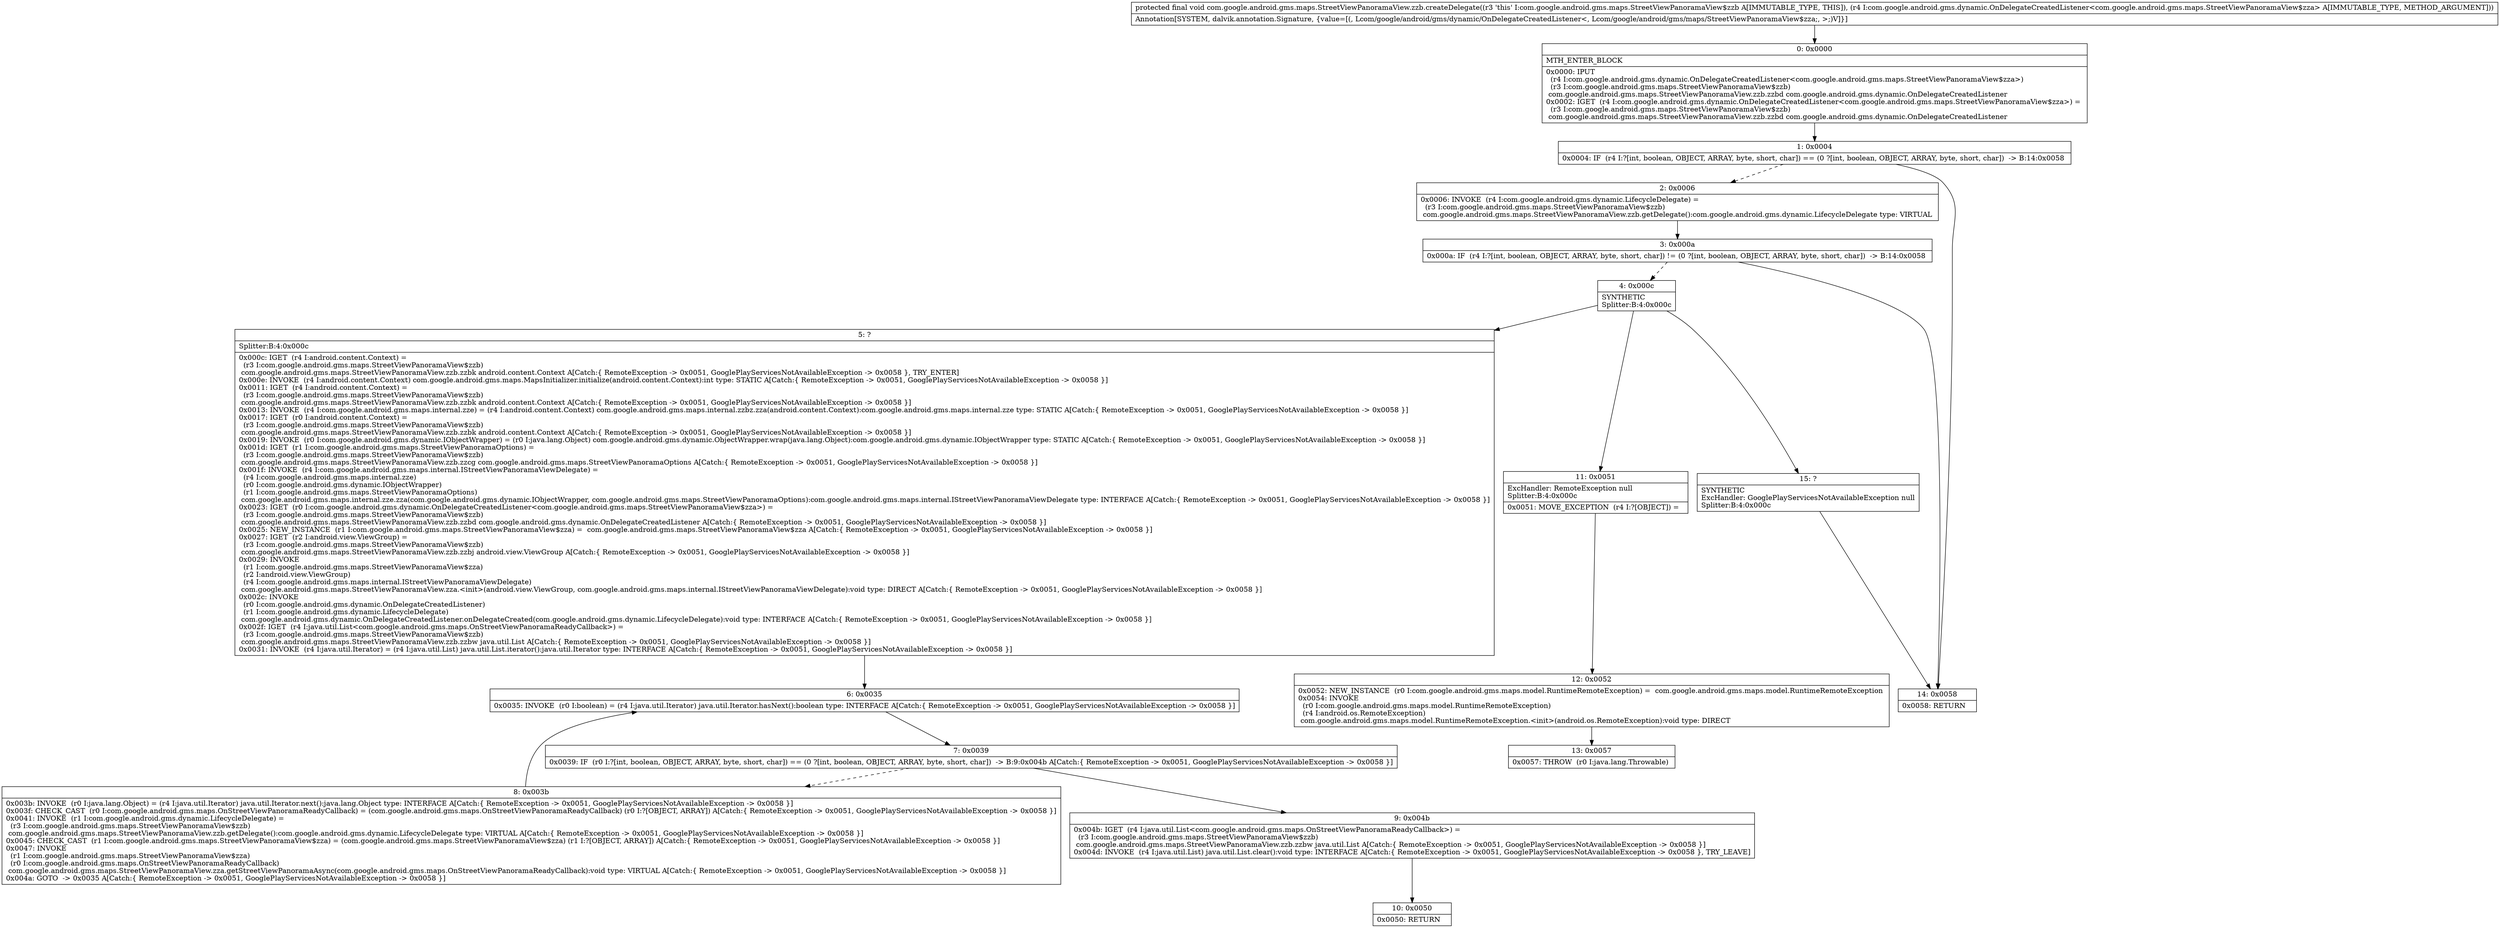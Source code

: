 digraph "CFG forcom.google.android.gms.maps.StreetViewPanoramaView.zzb.createDelegate(Lcom\/google\/android\/gms\/dynamic\/OnDelegateCreatedListener;)V" {
Node_0 [shape=record,label="{0\:\ 0x0000|MTH_ENTER_BLOCK\l|0x0000: IPUT  \l  (r4 I:com.google.android.gms.dynamic.OnDelegateCreatedListener\<com.google.android.gms.maps.StreetViewPanoramaView$zza\>)\l  (r3 I:com.google.android.gms.maps.StreetViewPanoramaView$zzb)\l com.google.android.gms.maps.StreetViewPanoramaView.zzb.zzbd com.google.android.gms.dynamic.OnDelegateCreatedListener \l0x0002: IGET  (r4 I:com.google.android.gms.dynamic.OnDelegateCreatedListener\<com.google.android.gms.maps.StreetViewPanoramaView$zza\>) = \l  (r3 I:com.google.android.gms.maps.StreetViewPanoramaView$zzb)\l com.google.android.gms.maps.StreetViewPanoramaView.zzb.zzbd com.google.android.gms.dynamic.OnDelegateCreatedListener \l}"];
Node_1 [shape=record,label="{1\:\ 0x0004|0x0004: IF  (r4 I:?[int, boolean, OBJECT, ARRAY, byte, short, char]) == (0 ?[int, boolean, OBJECT, ARRAY, byte, short, char])  \-\> B:14:0x0058 \l}"];
Node_2 [shape=record,label="{2\:\ 0x0006|0x0006: INVOKE  (r4 I:com.google.android.gms.dynamic.LifecycleDelegate) = \l  (r3 I:com.google.android.gms.maps.StreetViewPanoramaView$zzb)\l com.google.android.gms.maps.StreetViewPanoramaView.zzb.getDelegate():com.google.android.gms.dynamic.LifecycleDelegate type: VIRTUAL \l}"];
Node_3 [shape=record,label="{3\:\ 0x000a|0x000a: IF  (r4 I:?[int, boolean, OBJECT, ARRAY, byte, short, char]) != (0 ?[int, boolean, OBJECT, ARRAY, byte, short, char])  \-\> B:14:0x0058 \l}"];
Node_4 [shape=record,label="{4\:\ 0x000c|SYNTHETIC\lSplitter:B:4:0x000c\l}"];
Node_5 [shape=record,label="{5\:\ ?|Splitter:B:4:0x000c\l|0x000c: IGET  (r4 I:android.content.Context) = \l  (r3 I:com.google.android.gms.maps.StreetViewPanoramaView$zzb)\l com.google.android.gms.maps.StreetViewPanoramaView.zzb.zzbk android.content.Context A[Catch:\{ RemoteException \-\> 0x0051, GooglePlayServicesNotAvailableException \-\> 0x0058 \}, TRY_ENTER]\l0x000e: INVOKE  (r4 I:android.content.Context) com.google.android.gms.maps.MapsInitializer.initialize(android.content.Context):int type: STATIC A[Catch:\{ RemoteException \-\> 0x0051, GooglePlayServicesNotAvailableException \-\> 0x0058 \}]\l0x0011: IGET  (r4 I:android.content.Context) = \l  (r3 I:com.google.android.gms.maps.StreetViewPanoramaView$zzb)\l com.google.android.gms.maps.StreetViewPanoramaView.zzb.zzbk android.content.Context A[Catch:\{ RemoteException \-\> 0x0051, GooglePlayServicesNotAvailableException \-\> 0x0058 \}]\l0x0013: INVOKE  (r4 I:com.google.android.gms.maps.internal.zze) = (r4 I:android.content.Context) com.google.android.gms.maps.internal.zzbz.zza(android.content.Context):com.google.android.gms.maps.internal.zze type: STATIC A[Catch:\{ RemoteException \-\> 0x0051, GooglePlayServicesNotAvailableException \-\> 0x0058 \}]\l0x0017: IGET  (r0 I:android.content.Context) = \l  (r3 I:com.google.android.gms.maps.StreetViewPanoramaView$zzb)\l com.google.android.gms.maps.StreetViewPanoramaView.zzb.zzbk android.content.Context A[Catch:\{ RemoteException \-\> 0x0051, GooglePlayServicesNotAvailableException \-\> 0x0058 \}]\l0x0019: INVOKE  (r0 I:com.google.android.gms.dynamic.IObjectWrapper) = (r0 I:java.lang.Object) com.google.android.gms.dynamic.ObjectWrapper.wrap(java.lang.Object):com.google.android.gms.dynamic.IObjectWrapper type: STATIC A[Catch:\{ RemoteException \-\> 0x0051, GooglePlayServicesNotAvailableException \-\> 0x0058 \}]\l0x001d: IGET  (r1 I:com.google.android.gms.maps.StreetViewPanoramaOptions) = \l  (r3 I:com.google.android.gms.maps.StreetViewPanoramaView$zzb)\l com.google.android.gms.maps.StreetViewPanoramaView.zzb.zzcg com.google.android.gms.maps.StreetViewPanoramaOptions A[Catch:\{ RemoteException \-\> 0x0051, GooglePlayServicesNotAvailableException \-\> 0x0058 \}]\l0x001f: INVOKE  (r4 I:com.google.android.gms.maps.internal.IStreetViewPanoramaViewDelegate) = \l  (r4 I:com.google.android.gms.maps.internal.zze)\l  (r0 I:com.google.android.gms.dynamic.IObjectWrapper)\l  (r1 I:com.google.android.gms.maps.StreetViewPanoramaOptions)\l com.google.android.gms.maps.internal.zze.zza(com.google.android.gms.dynamic.IObjectWrapper, com.google.android.gms.maps.StreetViewPanoramaOptions):com.google.android.gms.maps.internal.IStreetViewPanoramaViewDelegate type: INTERFACE A[Catch:\{ RemoteException \-\> 0x0051, GooglePlayServicesNotAvailableException \-\> 0x0058 \}]\l0x0023: IGET  (r0 I:com.google.android.gms.dynamic.OnDelegateCreatedListener\<com.google.android.gms.maps.StreetViewPanoramaView$zza\>) = \l  (r3 I:com.google.android.gms.maps.StreetViewPanoramaView$zzb)\l com.google.android.gms.maps.StreetViewPanoramaView.zzb.zzbd com.google.android.gms.dynamic.OnDelegateCreatedListener A[Catch:\{ RemoteException \-\> 0x0051, GooglePlayServicesNotAvailableException \-\> 0x0058 \}]\l0x0025: NEW_INSTANCE  (r1 I:com.google.android.gms.maps.StreetViewPanoramaView$zza) =  com.google.android.gms.maps.StreetViewPanoramaView$zza A[Catch:\{ RemoteException \-\> 0x0051, GooglePlayServicesNotAvailableException \-\> 0x0058 \}]\l0x0027: IGET  (r2 I:android.view.ViewGroup) = \l  (r3 I:com.google.android.gms.maps.StreetViewPanoramaView$zzb)\l com.google.android.gms.maps.StreetViewPanoramaView.zzb.zzbj android.view.ViewGroup A[Catch:\{ RemoteException \-\> 0x0051, GooglePlayServicesNotAvailableException \-\> 0x0058 \}]\l0x0029: INVOKE  \l  (r1 I:com.google.android.gms.maps.StreetViewPanoramaView$zza)\l  (r2 I:android.view.ViewGroup)\l  (r4 I:com.google.android.gms.maps.internal.IStreetViewPanoramaViewDelegate)\l com.google.android.gms.maps.StreetViewPanoramaView.zza.\<init\>(android.view.ViewGroup, com.google.android.gms.maps.internal.IStreetViewPanoramaViewDelegate):void type: DIRECT A[Catch:\{ RemoteException \-\> 0x0051, GooglePlayServicesNotAvailableException \-\> 0x0058 \}]\l0x002c: INVOKE  \l  (r0 I:com.google.android.gms.dynamic.OnDelegateCreatedListener)\l  (r1 I:com.google.android.gms.dynamic.LifecycleDelegate)\l com.google.android.gms.dynamic.OnDelegateCreatedListener.onDelegateCreated(com.google.android.gms.dynamic.LifecycleDelegate):void type: INTERFACE A[Catch:\{ RemoteException \-\> 0x0051, GooglePlayServicesNotAvailableException \-\> 0x0058 \}]\l0x002f: IGET  (r4 I:java.util.List\<com.google.android.gms.maps.OnStreetViewPanoramaReadyCallback\>) = \l  (r3 I:com.google.android.gms.maps.StreetViewPanoramaView$zzb)\l com.google.android.gms.maps.StreetViewPanoramaView.zzb.zzbw java.util.List A[Catch:\{ RemoteException \-\> 0x0051, GooglePlayServicesNotAvailableException \-\> 0x0058 \}]\l0x0031: INVOKE  (r4 I:java.util.Iterator) = (r4 I:java.util.List) java.util.List.iterator():java.util.Iterator type: INTERFACE A[Catch:\{ RemoteException \-\> 0x0051, GooglePlayServicesNotAvailableException \-\> 0x0058 \}]\l}"];
Node_6 [shape=record,label="{6\:\ 0x0035|0x0035: INVOKE  (r0 I:boolean) = (r4 I:java.util.Iterator) java.util.Iterator.hasNext():boolean type: INTERFACE A[Catch:\{ RemoteException \-\> 0x0051, GooglePlayServicesNotAvailableException \-\> 0x0058 \}]\l}"];
Node_7 [shape=record,label="{7\:\ 0x0039|0x0039: IF  (r0 I:?[int, boolean, OBJECT, ARRAY, byte, short, char]) == (0 ?[int, boolean, OBJECT, ARRAY, byte, short, char])  \-\> B:9:0x004b A[Catch:\{ RemoteException \-\> 0x0051, GooglePlayServicesNotAvailableException \-\> 0x0058 \}]\l}"];
Node_8 [shape=record,label="{8\:\ 0x003b|0x003b: INVOKE  (r0 I:java.lang.Object) = (r4 I:java.util.Iterator) java.util.Iterator.next():java.lang.Object type: INTERFACE A[Catch:\{ RemoteException \-\> 0x0051, GooglePlayServicesNotAvailableException \-\> 0x0058 \}]\l0x003f: CHECK_CAST  (r0 I:com.google.android.gms.maps.OnStreetViewPanoramaReadyCallback) = (com.google.android.gms.maps.OnStreetViewPanoramaReadyCallback) (r0 I:?[OBJECT, ARRAY]) A[Catch:\{ RemoteException \-\> 0x0051, GooglePlayServicesNotAvailableException \-\> 0x0058 \}]\l0x0041: INVOKE  (r1 I:com.google.android.gms.dynamic.LifecycleDelegate) = \l  (r3 I:com.google.android.gms.maps.StreetViewPanoramaView$zzb)\l com.google.android.gms.maps.StreetViewPanoramaView.zzb.getDelegate():com.google.android.gms.dynamic.LifecycleDelegate type: VIRTUAL A[Catch:\{ RemoteException \-\> 0x0051, GooglePlayServicesNotAvailableException \-\> 0x0058 \}]\l0x0045: CHECK_CAST  (r1 I:com.google.android.gms.maps.StreetViewPanoramaView$zza) = (com.google.android.gms.maps.StreetViewPanoramaView$zza) (r1 I:?[OBJECT, ARRAY]) A[Catch:\{ RemoteException \-\> 0x0051, GooglePlayServicesNotAvailableException \-\> 0x0058 \}]\l0x0047: INVOKE  \l  (r1 I:com.google.android.gms.maps.StreetViewPanoramaView$zza)\l  (r0 I:com.google.android.gms.maps.OnStreetViewPanoramaReadyCallback)\l com.google.android.gms.maps.StreetViewPanoramaView.zza.getStreetViewPanoramaAsync(com.google.android.gms.maps.OnStreetViewPanoramaReadyCallback):void type: VIRTUAL A[Catch:\{ RemoteException \-\> 0x0051, GooglePlayServicesNotAvailableException \-\> 0x0058 \}]\l0x004a: GOTO  \-\> 0x0035 A[Catch:\{ RemoteException \-\> 0x0051, GooglePlayServicesNotAvailableException \-\> 0x0058 \}]\l}"];
Node_9 [shape=record,label="{9\:\ 0x004b|0x004b: IGET  (r4 I:java.util.List\<com.google.android.gms.maps.OnStreetViewPanoramaReadyCallback\>) = \l  (r3 I:com.google.android.gms.maps.StreetViewPanoramaView$zzb)\l com.google.android.gms.maps.StreetViewPanoramaView.zzb.zzbw java.util.List A[Catch:\{ RemoteException \-\> 0x0051, GooglePlayServicesNotAvailableException \-\> 0x0058 \}]\l0x004d: INVOKE  (r4 I:java.util.List) java.util.List.clear():void type: INTERFACE A[Catch:\{ RemoteException \-\> 0x0051, GooglePlayServicesNotAvailableException \-\> 0x0058 \}, TRY_LEAVE]\l}"];
Node_10 [shape=record,label="{10\:\ 0x0050|0x0050: RETURN   \l}"];
Node_11 [shape=record,label="{11\:\ 0x0051|ExcHandler: RemoteException null\lSplitter:B:4:0x000c\l|0x0051: MOVE_EXCEPTION  (r4 I:?[OBJECT]) =  \l}"];
Node_12 [shape=record,label="{12\:\ 0x0052|0x0052: NEW_INSTANCE  (r0 I:com.google.android.gms.maps.model.RuntimeRemoteException) =  com.google.android.gms.maps.model.RuntimeRemoteException \l0x0054: INVOKE  \l  (r0 I:com.google.android.gms.maps.model.RuntimeRemoteException)\l  (r4 I:android.os.RemoteException)\l com.google.android.gms.maps.model.RuntimeRemoteException.\<init\>(android.os.RemoteException):void type: DIRECT \l}"];
Node_13 [shape=record,label="{13\:\ 0x0057|0x0057: THROW  (r0 I:java.lang.Throwable) \l}"];
Node_14 [shape=record,label="{14\:\ 0x0058|0x0058: RETURN   \l}"];
Node_15 [shape=record,label="{15\:\ ?|SYNTHETIC\lExcHandler: GooglePlayServicesNotAvailableException null\lSplitter:B:4:0x000c\l}"];
MethodNode[shape=record,label="{protected final void com.google.android.gms.maps.StreetViewPanoramaView.zzb.createDelegate((r3 'this' I:com.google.android.gms.maps.StreetViewPanoramaView$zzb A[IMMUTABLE_TYPE, THIS]), (r4 I:com.google.android.gms.dynamic.OnDelegateCreatedListener\<com.google.android.gms.maps.StreetViewPanoramaView$zza\> A[IMMUTABLE_TYPE, METHOD_ARGUMENT]))  | Annotation[SYSTEM, dalvik.annotation.Signature, \{value=[(, Lcom\/google\/android\/gms\/dynamic\/OnDelegateCreatedListener\<, Lcom\/google\/android\/gms\/maps\/StreetViewPanoramaView$zza;, \>;)V]\}]\l}"];
MethodNode -> Node_0;
Node_0 -> Node_1;
Node_1 -> Node_2[style=dashed];
Node_1 -> Node_14;
Node_2 -> Node_3;
Node_3 -> Node_4[style=dashed];
Node_3 -> Node_14;
Node_4 -> Node_5;
Node_4 -> Node_11;
Node_4 -> Node_15;
Node_5 -> Node_6;
Node_6 -> Node_7;
Node_7 -> Node_8[style=dashed];
Node_7 -> Node_9;
Node_8 -> Node_6;
Node_9 -> Node_10;
Node_11 -> Node_12;
Node_12 -> Node_13;
Node_15 -> Node_14;
}

